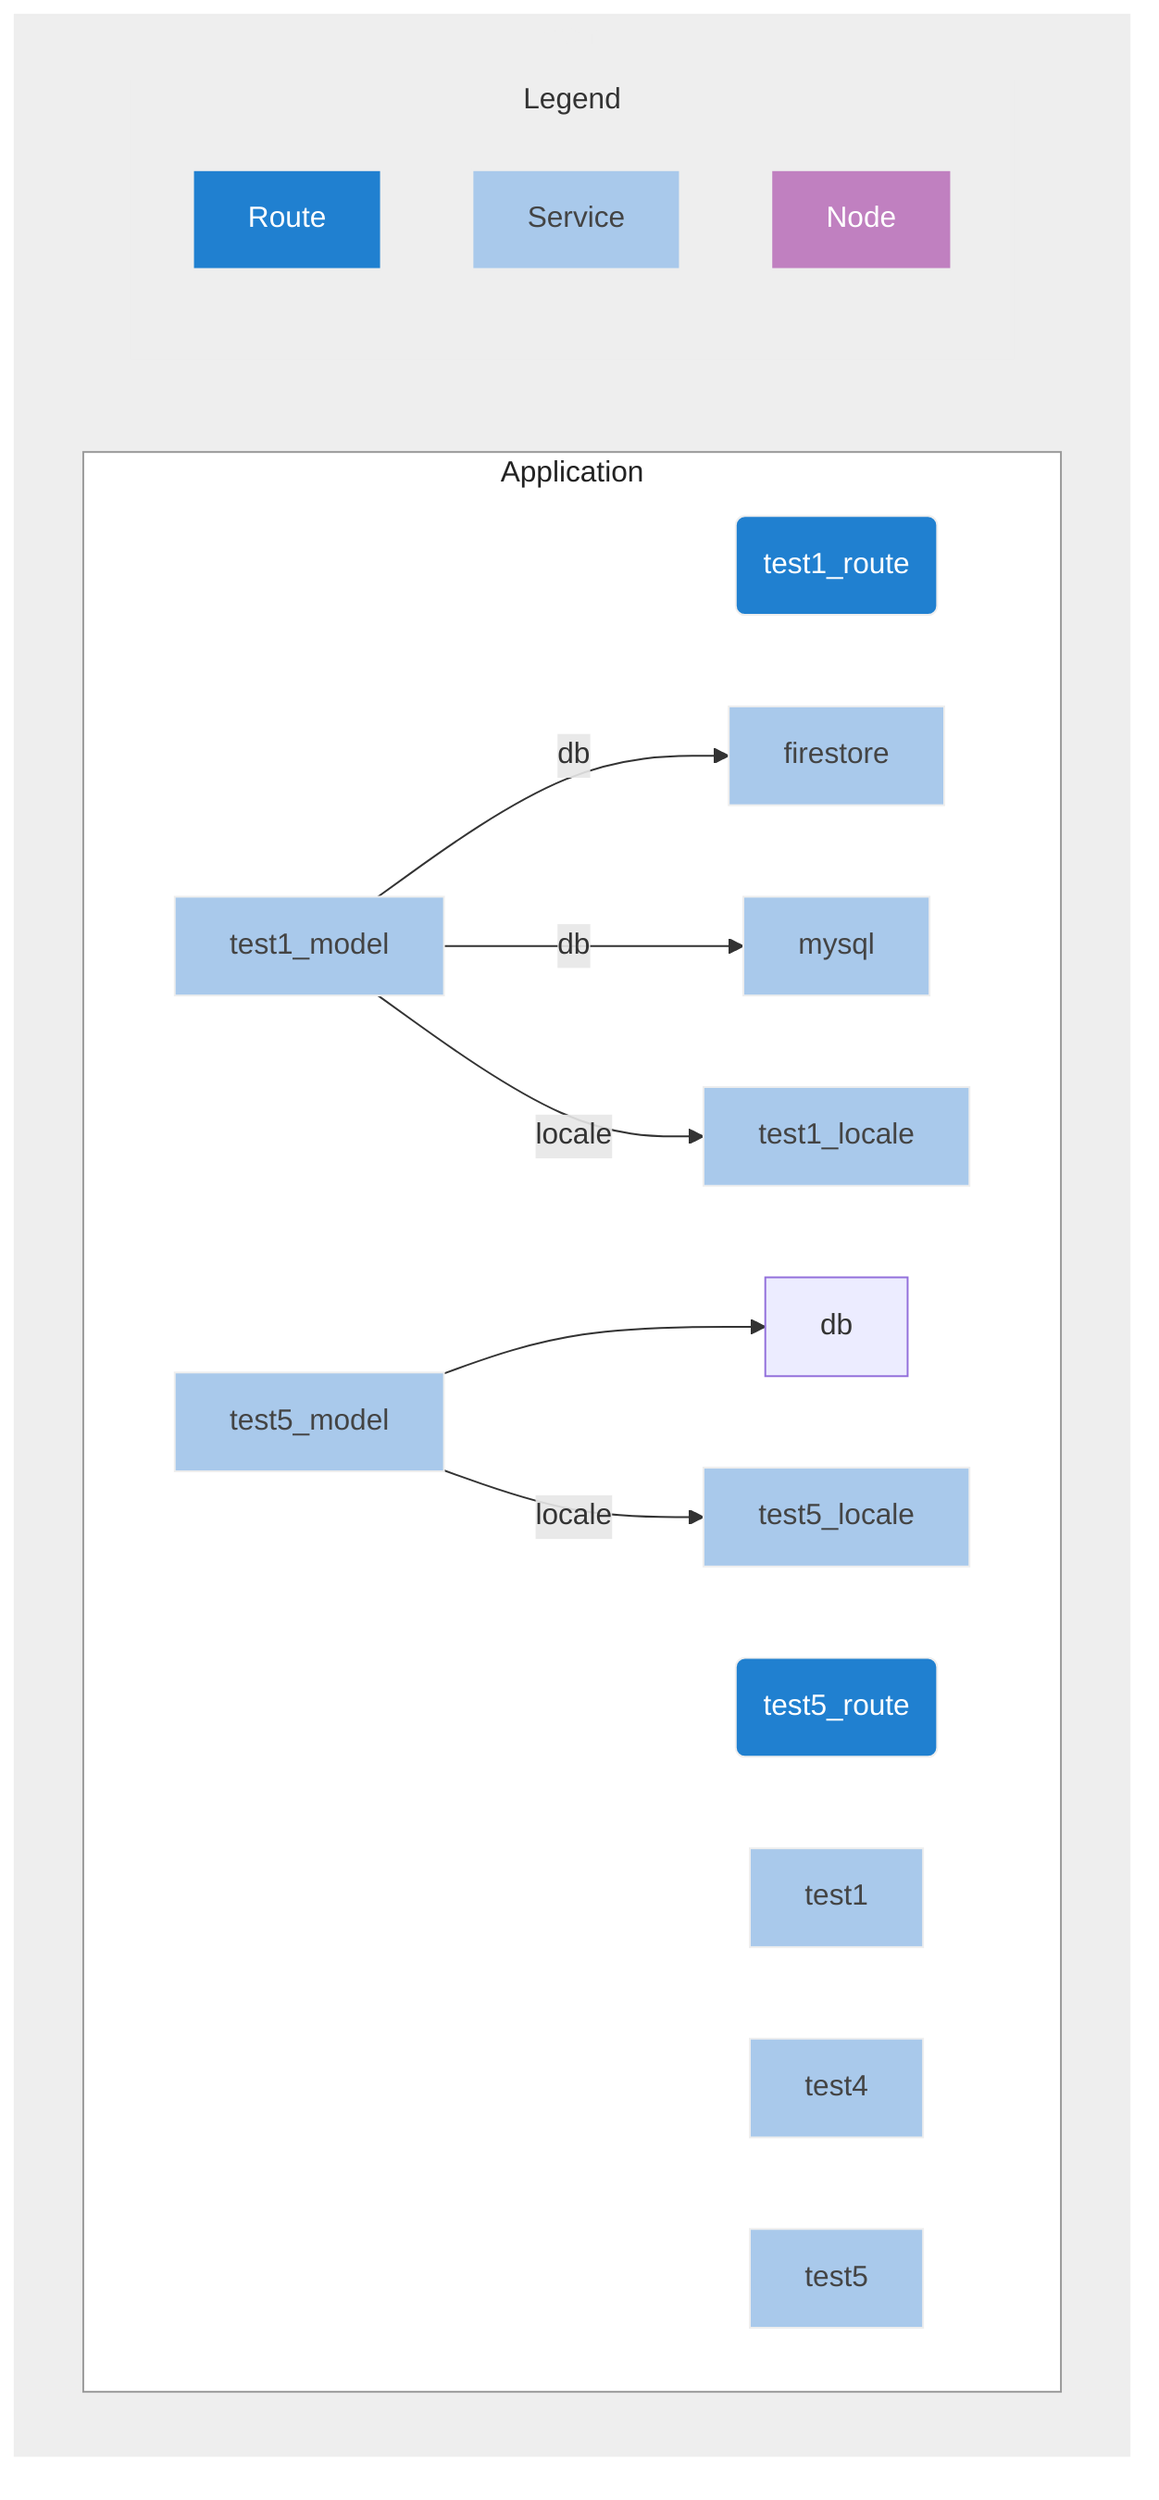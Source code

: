 graph LR;
subgraph main
    direction LR;

    subgraph Application
        direction LR;
        classDef nodeCls fill:#eee,stroke:#eee,color:#333
        classDef routeCls fill:#2080D0,stroke:#eee,color:#fff
        classDef nodCls fill:#C080C0,stroke:#eee,color:#fff
        classDef serviceCls fill:#A9C9EB,stroke:#eee,color:#444
    test1_route("test1_route"):::routeCls
    test5_route("test5_route"):::routeCls
    test1["test1"]:::serviceCls
    test1_locale["test1_locale"]:::serviceCls
    firestore["firestore"]:::serviceCls
    test1_model["test1_model"]:::serviceCls
    test1_model -- db -->firestore;
    test1_model -- db -->mysql;
    test1_model -- locale -->test1_locale;
    mysql["mysql"]:::serviceCls
    test4["test4"]:::serviceCls
    test5_locale["test5_locale"]:::serviceCls
    test5_model["test5_model"]:::serviceCls
    test5_model --> db;
    test5_model -- locale -->test5_locale;
    test5["test5"]:::serviceCls
end

    subgraph Legend
        Route:::routeCls
        Service:::serviceCls
        Node:::nodCls
    end

end



style Application fill:#fff,stroke:#999,color:#222
style Legend fill:#eee,stroke:#eee,color:#333
style main fill:#eee,stroke:#eee,color:#eee